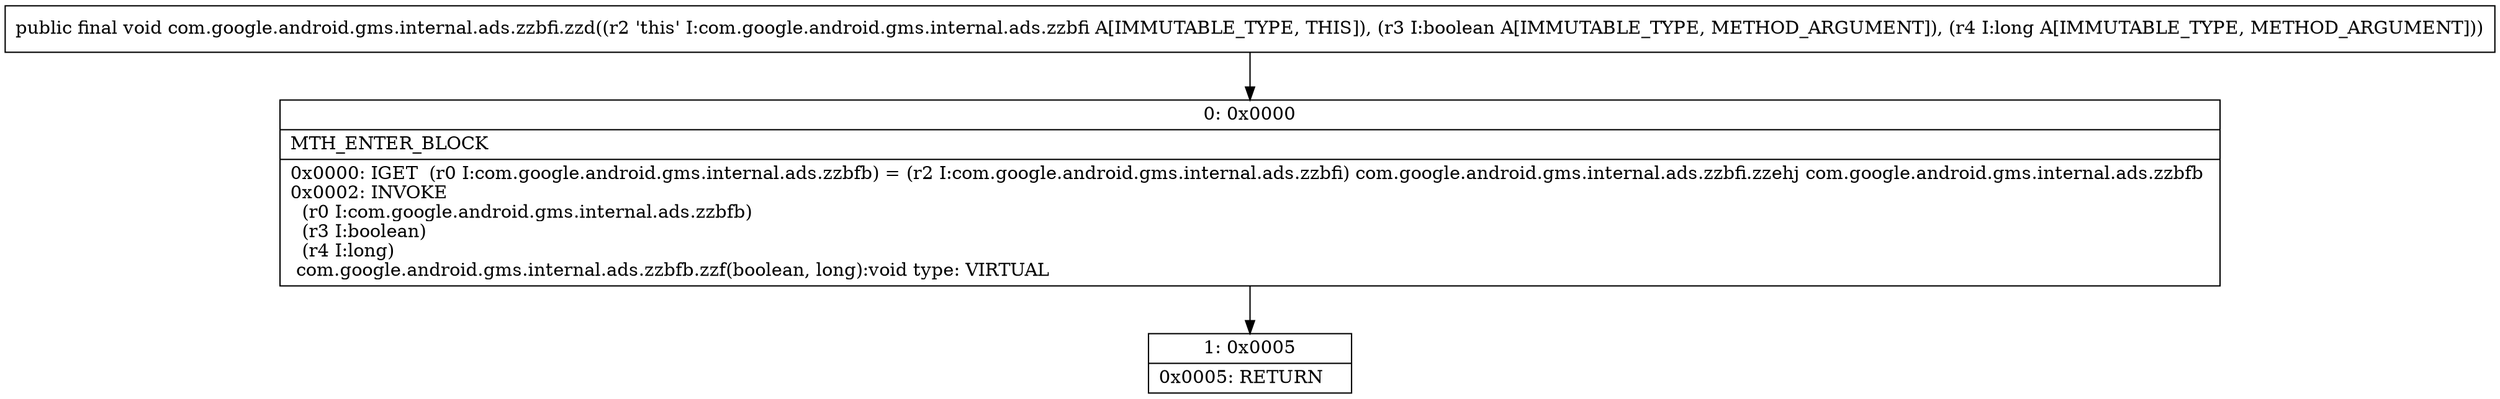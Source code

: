 digraph "CFG forcom.google.android.gms.internal.ads.zzbfi.zzd(ZJ)V" {
Node_0 [shape=record,label="{0\:\ 0x0000|MTH_ENTER_BLOCK\l|0x0000: IGET  (r0 I:com.google.android.gms.internal.ads.zzbfb) = (r2 I:com.google.android.gms.internal.ads.zzbfi) com.google.android.gms.internal.ads.zzbfi.zzehj com.google.android.gms.internal.ads.zzbfb \l0x0002: INVOKE  \l  (r0 I:com.google.android.gms.internal.ads.zzbfb)\l  (r3 I:boolean)\l  (r4 I:long)\l com.google.android.gms.internal.ads.zzbfb.zzf(boolean, long):void type: VIRTUAL \l}"];
Node_1 [shape=record,label="{1\:\ 0x0005|0x0005: RETURN   \l}"];
MethodNode[shape=record,label="{public final void com.google.android.gms.internal.ads.zzbfi.zzd((r2 'this' I:com.google.android.gms.internal.ads.zzbfi A[IMMUTABLE_TYPE, THIS]), (r3 I:boolean A[IMMUTABLE_TYPE, METHOD_ARGUMENT]), (r4 I:long A[IMMUTABLE_TYPE, METHOD_ARGUMENT])) }"];
MethodNode -> Node_0;
Node_0 -> Node_1;
}

